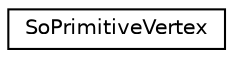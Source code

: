 digraph "Graphical Class Hierarchy"
{
 // LATEX_PDF_SIZE
  edge [fontname="Helvetica",fontsize="10",labelfontname="Helvetica",labelfontsize="10"];
  node [fontname="Helvetica",fontsize="10",shape=record];
  rankdir="LR";
  Node0 [label="SoPrimitiveVertex",height=0.2,width=0.4,color="black", fillcolor="white", style="filled",URL="$classSoPrimitiveVertex.html",tooltip="The SoPrimitiveVertex class represents a single vertex of a generated primitive."];
}
